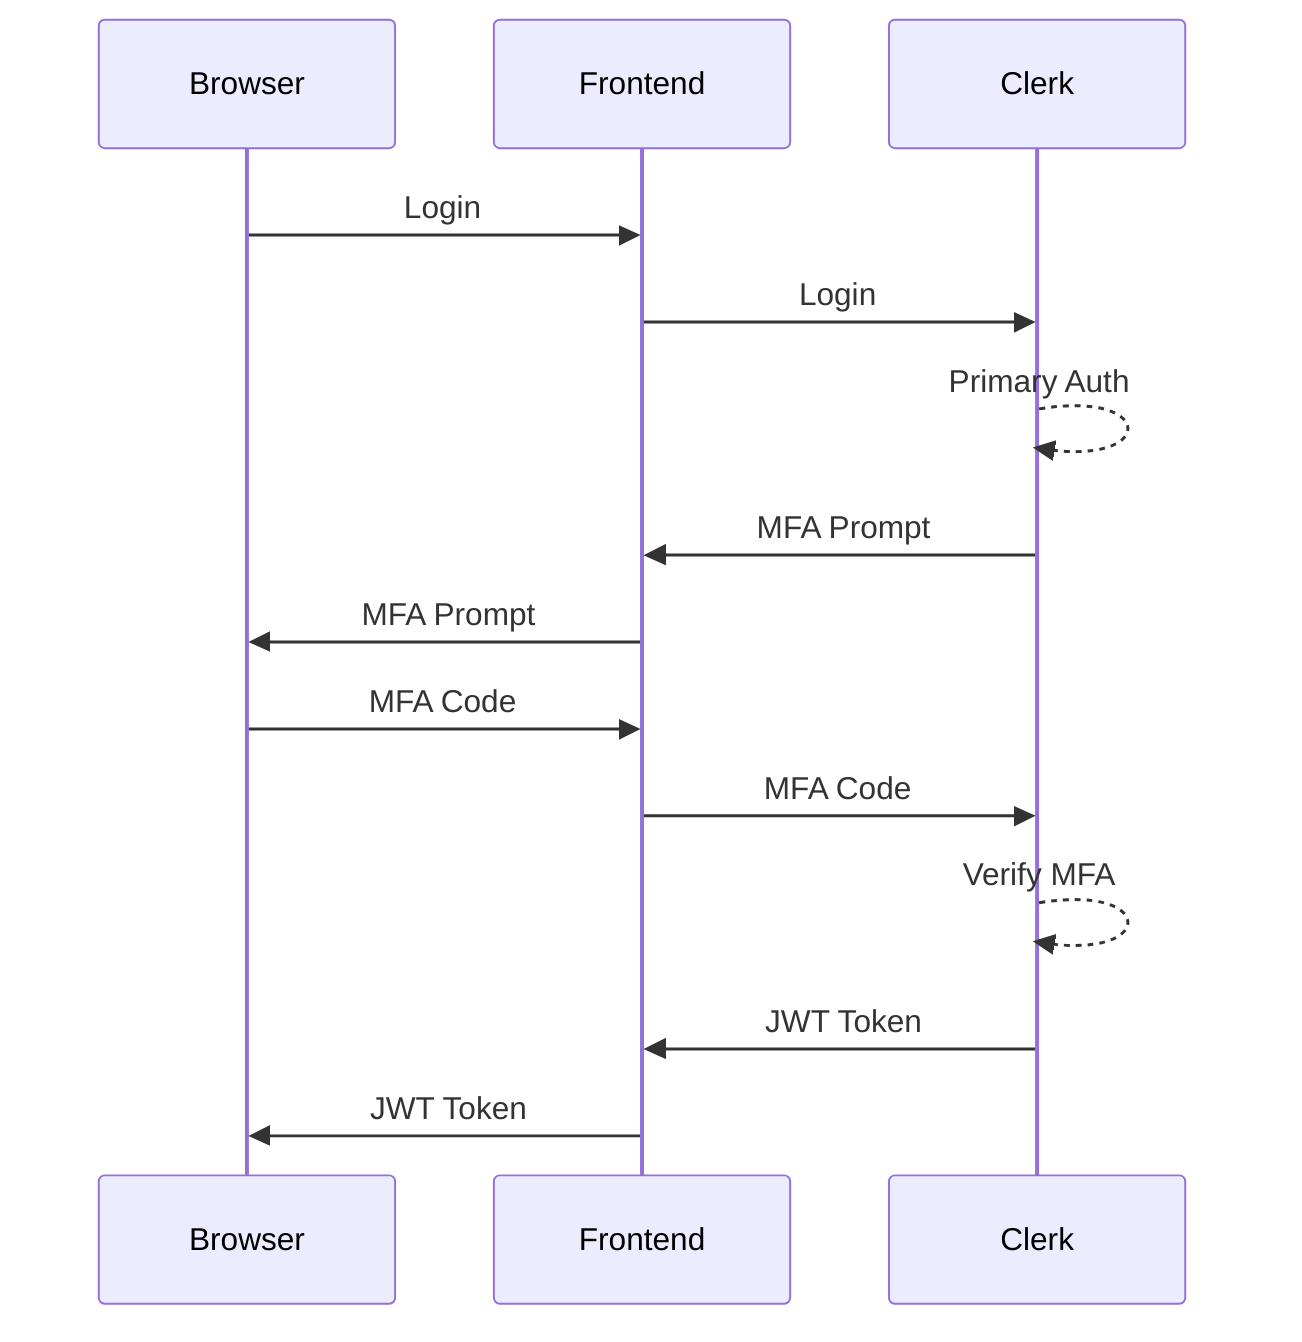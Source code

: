 sequenceDiagram
    participant Browser
    participant Frontend
    participant Clerk

    Browser->>Frontend: Login
    Frontend->>Clerk: Login
    Clerk-->>Clerk: Primary Auth
    Clerk->>Frontend: MFA Prompt
    Frontend->>Browser: MFA Prompt
    Browser->>Frontend: MFA Code
    Frontend->>Clerk: MFA Code
    Clerk-->>Clerk: Verify MFA
    Clerk->>Frontend: JWT Token
    Frontend->>Browser: JWT Token